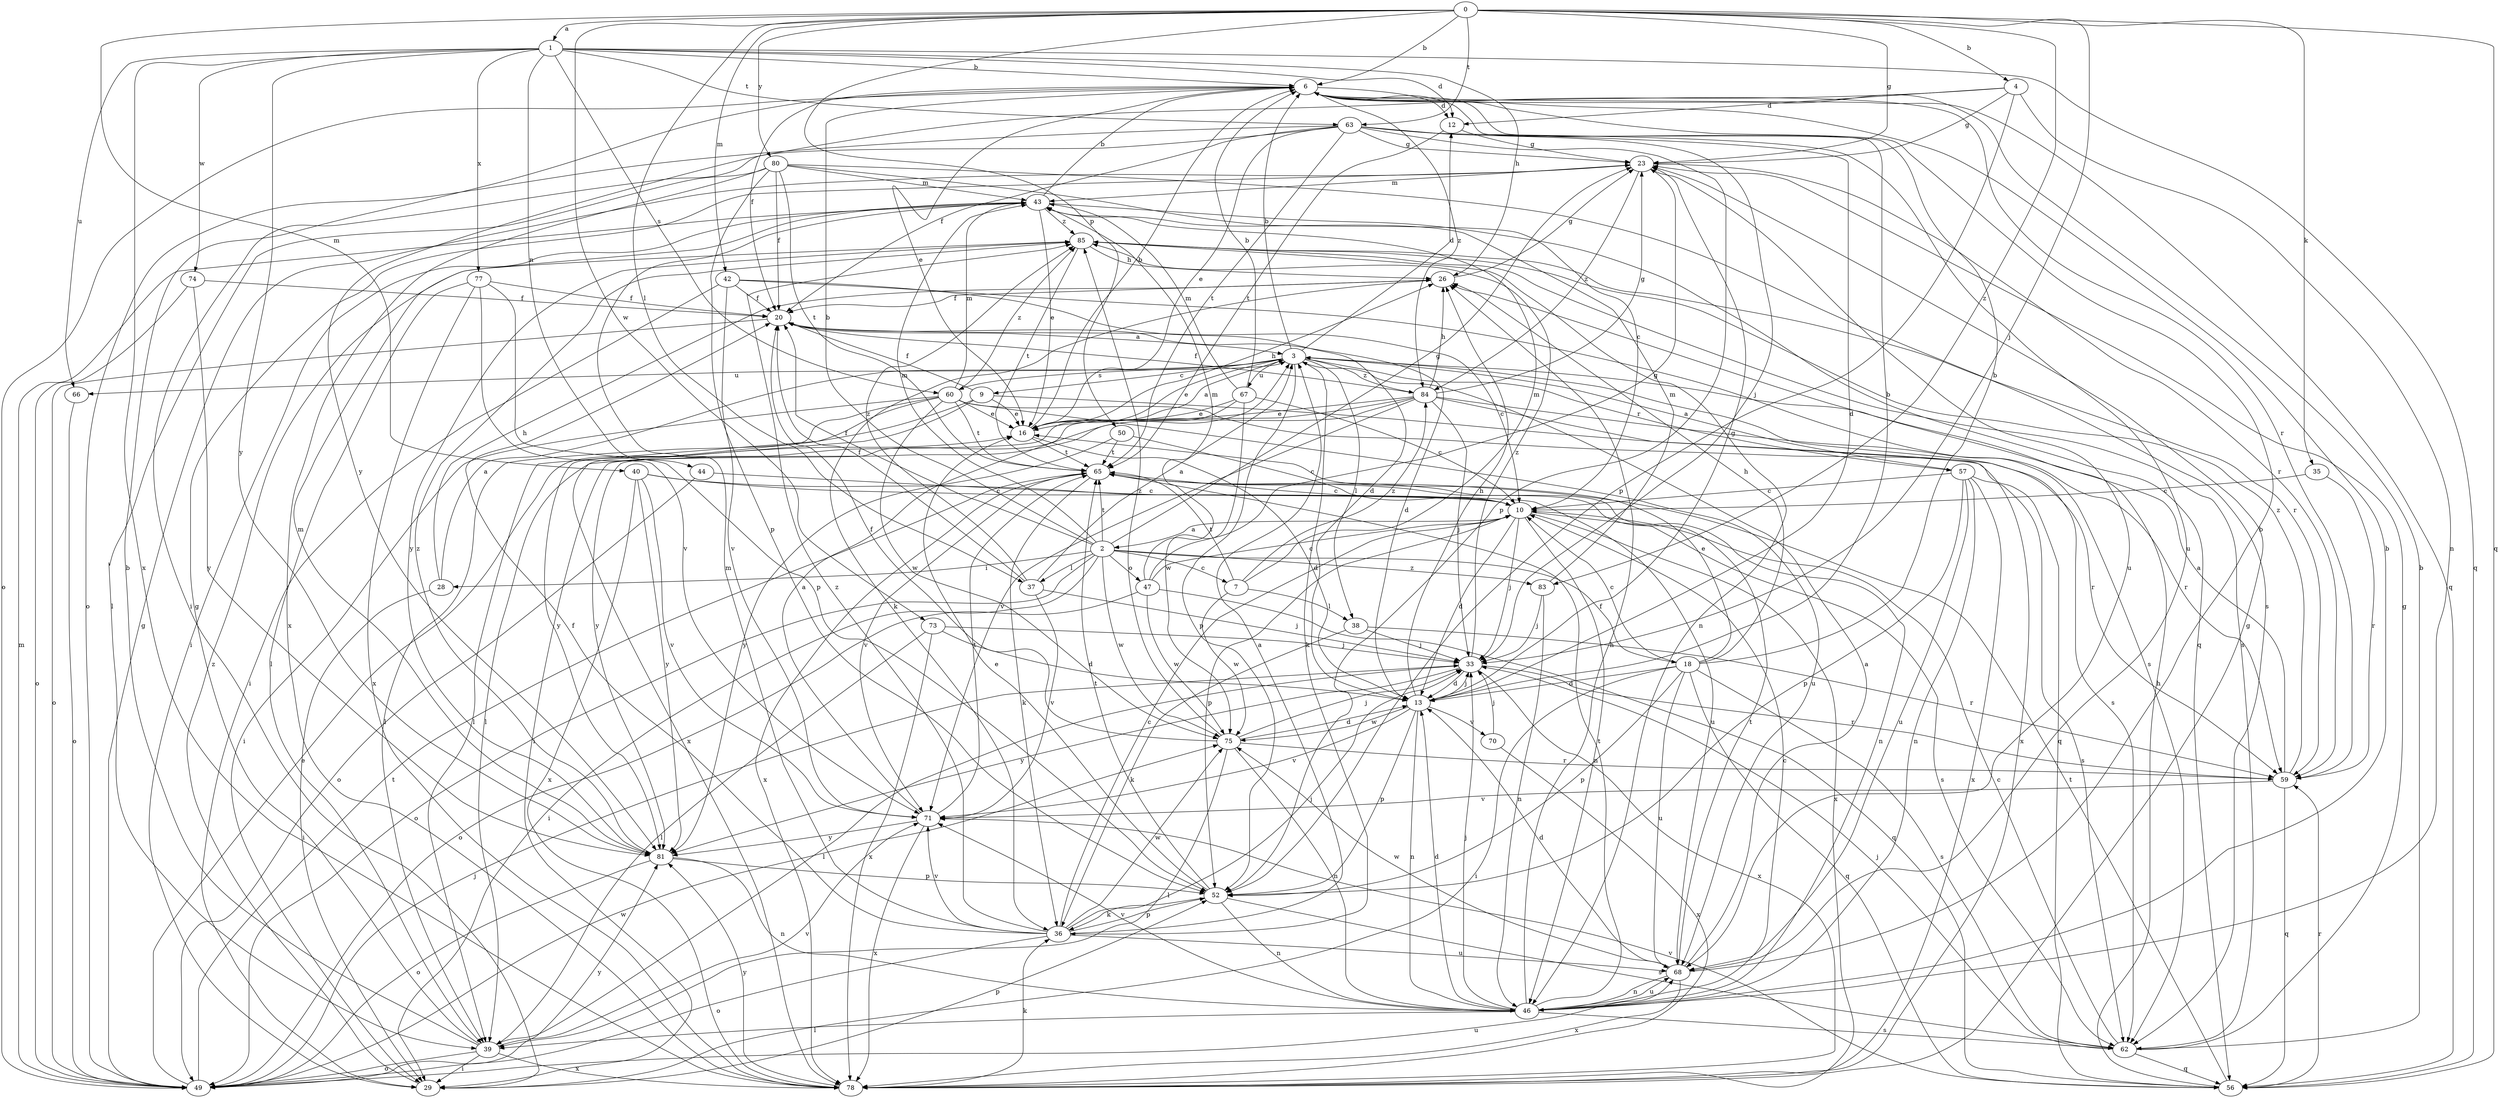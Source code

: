 strict digraph  {
0;
1;
2;
3;
4;
6;
7;
9;
10;
12;
13;
16;
18;
20;
23;
26;
28;
29;
33;
35;
36;
37;
38;
39;
40;
42;
43;
44;
46;
47;
49;
50;
52;
56;
57;
59;
60;
62;
63;
65;
66;
67;
68;
70;
71;
73;
74;
75;
77;
78;
80;
81;
83;
84;
85;
0 -> 1  [label=a];
0 -> 4  [label=b];
0 -> 6  [label=b];
0 -> 23  [label=g];
0 -> 33  [label=j];
0 -> 35  [label=k];
0 -> 37  [label=l];
0 -> 40  [label=m];
0 -> 42  [label=m];
0 -> 50  [label=p];
0 -> 56  [label=q];
0 -> 63  [label=t];
0 -> 73  [label=w];
0 -> 80  [label=y];
0 -> 83  [label=z];
1 -> 6  [label=b];
1 -> 12  [label=d];
1 -> 26  [label=h];
1 -> 44  [label=n];
1 -> 56  [label=q];
1 -> 60  [label=s];
1 -> 63  [label=t];
1 -> 66  [label=u];
1 -> 74  [label=w];
1 -> 77  [label=x];
1 -> 78  [label=x];
1 -> 81  [label=y];
2 -> 6  [label=b];
2 -> 7  [label=c];
2 -> 18  [label=f];
2 -> 20  [label=f];
2 -> 23  [label=g];
2 -> 28  [label=i];
2 -> 29  [label=i];
2 -> 37  [label=l];
2 -> 43  [label=m];
2 -> 47  [label=o];
2 -> 49  [label=o];
2 -> 65  [label=t];
2 -> 75  [label=w];
2 -> 83  [label=z];
3 -> 6  [label=b];
3 -> 9  [label=c];
3 -> 12  [label=d];
3 -> 16  [label=e];
3 -> 36  [label=k];
3 -> 38  [label=l];
3 -> 52  [label=p];
3 -> 57  [label=r];
3 -> 60  [label=s];
3 -> 62  [label=s];
3 -> 66  [label=u];
3 -> 67  [label=u];
3 -> 84  [label=z];
4 -> 12  [label=d];
4 -> 23  [label=g];
4 -> 46  [label=n];
4 -> 52  [label=p];
4 -> 81  [label=y];
6 -> 12  [label=d];
6 -> 16  [label=e];
6 -> 20  [label=f];
6 -> 49  [label=o];
6 -> 56  [label=q];
6 -> 59  [label=r];
6 -> 84  [label=z];
7 -> 38  [label=l];
7 -> 43  [label=m];
7 -> 65  [label=t];
7 -> 75  [label=w];
7 -> 84  [label=z];
9 -> 16  [label=e];
9 -> 20  [label=f];
9 -> 39  [label=l];
9 -> 59  [label=r];
9 -> 78  [label=x];
10 -> 2  [label=a];
10 -> 13  [label=d];
10 -> 33  [label=j];
10 -> 46  [label=n];
10 -> 52  [label=p];
10 -> 62  [label=s];
10 -> 78  [label=x];
12 -> 23  [label=g];
12 -> 65  [label=t];
13 -> 6  [label=b];
13 -> 23  [label=g];
13 -> 26  [label=h];
13 -> 33  [label=j];
13 -> 46  [label=n];
13 -> 52  [label=p];
13 -> 70  [label=v];
13 -> 71  [label=v];
13 -> 75  [label=w];
16 -> 3  [label=a];
16 -> 6  [label=b];
16 -> 13  [label=d];
16 -> 26  [label=h];
16 -> 65  [label=t];
18 -> 6  [label=b];
18 -> 10  [label=c];
18 -> 13  [label=d];
18 -> 16  [label=e];
18 -> 26  [label=h];
18 -> 29  [label=i];
18 -> 52  [label=p];
18 -> 56  [label=q];
18 -> 62  [label=s];
18 -> 68  [label=u];
20 -> 3  [label=a];
20 -> 10  [label=c];
20 -> 13  [label=d];
20 -> 49  [label=o];
23 -> 43  [label=m];
23 -> 59  [label=r];
23 -> 68  [label=u];
23 -> 84  [label=z];
26 -> 20  [label=f];
26 -> 23  [label=g];
26 -> 36  [label=k];
28 -> 3  [label=a];
28 -> 26  [label=h];
28 -> 29  [label=i];
29 -> 52  [label=p];
29 -> 85  [label=z];
33 -> 13  [label=d];
33 -> 39  [label=l];
33 -> 59  [label=r];
33 -> 78  [label=x];
33 -> 81  [label=y];
33 -> 85  [label=z];
35 -> 10  [label=c];
35 -> 59  [label=r];
36 -> 3  [label=a];
36 -> 10  [label=c];
36 -> 20  [label=f];
36 -> 33  [label=j];
36 -> 43  [label=m];
36 -> 49  [label=o];
36 -> 52  [label=p];
36 -> 68  [label=u];
36 -> 71  [label=v];
36 -> 75  [label=w];
36 -> 85  [label=z];
37 -> 3  [label=a];
37 -> 20  [label=f];
37 -> 33  [label=j];
37 -> 71  [label=v];
37 -> 85  [label=z];
38 -> 33  [label=j];
38 -> 36  [label=k];
38 -> 59  [label=r];
39 -> 6  [label=b];
39 -> 23  [label=g];
39 -> 29  [label=i];
39 -> 49  [label=o];
39 -> 71  [label=v];
39 -> 78  [label=x];
40 -> 10  [label=c];
40 -> 68  [label=u];
40 -> 71  [label=v];
40 -> 78  [label=x];
40 -> 81  [label=y];
42 -> 13  [label=d];
42 -> 20  [label=f];
42 -> 29  [label=i];
42 -> 62  [label=s];
42 -> 71  [label=v];
43 -> 6  [label=b];
43 -> 16  [label=e];
43 -> 29  [label=i];
43 -> 56  [label=q];
43 -> 85  [label=z];
44 -> 10  [label=c];
44 -> 49  [label=o];
46 -> 6  [label=b];
46 -> 10  [label=c];
46 -> 13  [label=d];
46 -> 26  [label=h];
46 -> 33  [label=j];
46 -> 39  [label=l];
46 -> 62  [label=s];
46 -> 65  [label=t];
46 -> 68  [label=u];
46 -> 71  [label=v];
47 -> 10  [label=c];
47 -> 23  [label=g];
47 -> 43  [label=m];
47 -> 49  [label=o];
47 -> 56  [label=q];
47 -> 75  [label=w];
49 -> 16  [label=e];
49 -> 23  [label=g];
49 -> 33  [label=j];
49 -> 43  [label=m];
49 -> 65  [label=t];
49 -> 68  [label=u];
49 -> 75  [label=w];
49 -> 81  [label=y];
50 -> 10  [label=c];
50 -> 65  [label=t];
50 -> 81  [label=y];
52 -> 16  [label=e];
52 -> 36  [label=k];
52 -> 46  [label=n];
52 -> 62  [label=s];
52 -> 65  [label=t];
56 -> 26  [label=h];
56 -> 59  [label=r];
56 -> 65  [label=t];
56 -> 71  [label=v];
57 -> 3  [label=a];
57 -> 10  [label=c];
57 -> 46  [label=n];
57 -> 52  [label=p];
57 -> 62  [label=s];
57 -> 68  [label=u];
57 -> 78  [label=x];
59 -> 3  [label=a];
59 -> 56  [label=q];
59 -> 71  [label=v];
59 -> 85  [label=z];
60 -> 16  [label=e];
60 -> 29  [label=i];
60 -> 39  [label=l];
60 -> 43  [label=m];
60 -> 56  [label=q];
60 -> 65  [label=t];
60 -> 68  [label=u];
60 -> 75  [label=w];
60 -> 81  [label=y];
60 -> 85  [label=z];
62 -> 6  [label=b];
62 -> 10  [label=c];
62 -> 23  [label=g];
62 -> 33  [label=j];
62 -> 56  [label=q];
63 -> 13  [label=d];
63 -> 16  [label=e];
63 -> 20  [label=f];
63 -> 23  [label=g];
63 -> 29  [label=i];
63 -> 33  [label=j];
63 -> 49  [label=o];
63 -> 52  [label=p];
63 -> 65  [label=t];
63 -> 68  [label=u];
65 -> 10  [label=c];
65 -> 36  [label=k];
65 -> 46  [label=n];
65 -> 71  [label=v];
65 -> 78  [label=x];
66 -> 49  [label=o];
67 -> 6  [label=b];
67 -> 10  [label=c];
67 -> 16  [label=e];
67 -> 39  [label=l];
67 -> 43  [label=m];
67 -> 75  [label=w];
68 -> 3  [label=a];
68 -> 6  [label=b];
68 -> 13  [label=d];
68 -> 46  [label=n];
68 -> 65  [label=t];
68 -> 75  [label=w];
68 -> 78  [label=x];
70 -> 33  [label=j];
70 -> 78  [label=x];
71 -> 3  [label=a];
71 -> 65  [label=t];
71 -> 78  [label=x];
71 -> 81  [label=y];
73 -> 13  [label=d];
73 -> 33  [label=j];
73 -> 39  [label=l];
73 -> 78  [label=x];
74 -> 20  [label=f];
74 -> 49  [label=o];
74 -> 81  [label=y];
75 -> 13  [label=d];
75 -> 20  [label=f];
75 -> 33  [label=j];
75 -> 39  [label=l];
75 -> 46  [label=n];
75 -> 59  [label=r];
75 -> 85  [label=z];
77 -> 20  [label=f];
77 -> 39  [label=l];
77 -> 52  [label=p];
77 -> 71  [label=v];
77 -> 78  [label=x];
78 -> 23  [label=g];
78 -> 36  [label=k];
78 -> 81  [label=y];
80 -> 10  [label=c];
80 -> 20  [label=f];
80 -> 39  [label=l];
80 -> 43  [label=m];
80 -> 52  [label=p];
80 -> 62  [label=s];
80 -> 65  [label=t];
80 -> 78  [label=x];
81 -> 43  [label=m];
81 -> 46  [label=n];
81 -> 49  [label=o];
81 -> 52  [label=p];
81 -> 85  [label=z];
83 -> 33  [label=j];
83 -> 43  [label=m];
83 -> 46  [label=n];
84 -> 16  [label=e];
84 -> 20  [label=f];
84 -> 23  [label=g];
84 -> 26  [label=h];
84 -> 29  [label=i];
84 -> 33  [label=j];
84 -> 59  [label=r];
84 -> 71  [label=v];
84 -> 78  [label=x];
84 -> 81  [label=y];
85 -> 26  [label=h];
85 -> 46  [label=n];
85 -> 59  [label=r];
85 -> 62  [label=s];
85 -> 65  [label=t];
85 -> 81  [label=y];
}
